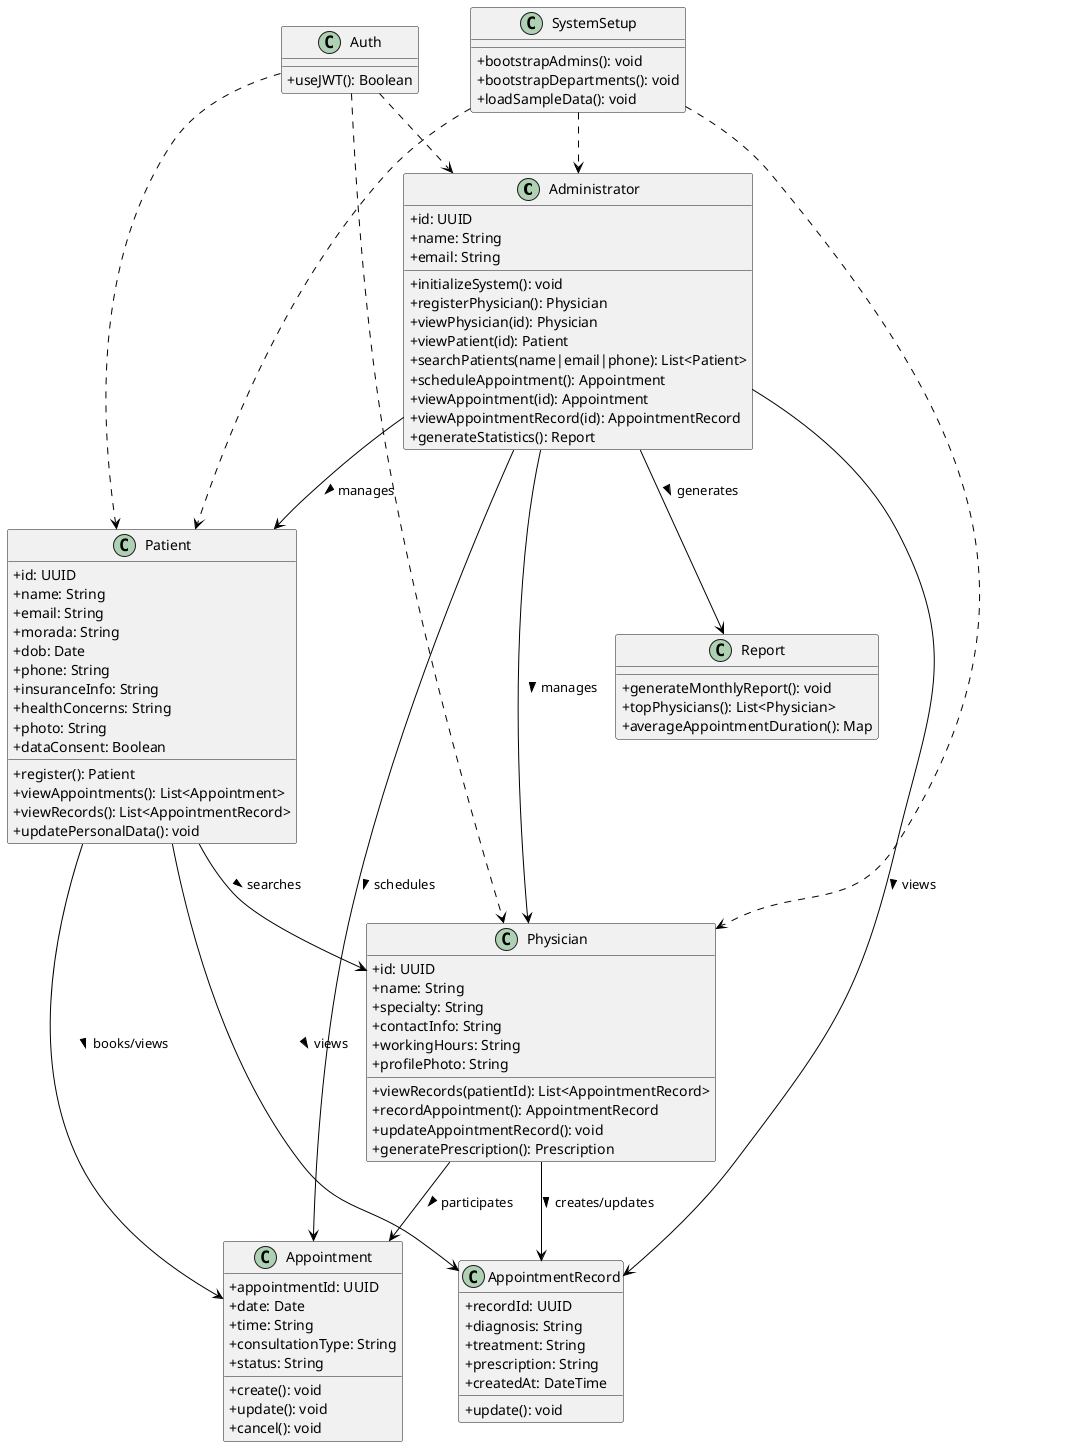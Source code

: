 @startuml
' Configurações visuais
skinparam classAttributeIconSize 0
skinparam classFontSize 14
skinparam ArrowColor Black

' Classes principais
class Administrator {
  +id: UUID
  +name: String
  +email: String
  +initializeSystem(): void
  +registerPhysician(): Physician
  +viewPhysician(id): Physician
  +viewPatient(id): Patient
  +searchPatients(name|email|phone): List<Patient>
  +scheduleAppointment(): Appointment
  +viewAppointment(id): Appointment
  +viewAppointmentRecord(id): AppointmentRecord
  +generateStatistics(): Report
}

class Physician {
  +id: UUID
  +name: String
  +specialty: String
  +contactInfo: String
  +workingHours: String
  +profilePhoto: String
  +viewRecords(patientId): List<AppointmentRecord>
  +recordAppointment(): AppointmentRecord
  +updateAppointmentRecord(): void
  +generatePrescription(): Prescription
}

class Patient {
  +id: UUID
  +name: String
  +email: String
  +morada: String
  +dob: Date
  +phone: String
  +insuranceInfo: String
  +healthConcerns: String
  +photo: String
  +dataConsent: Boolean
  +register(): Patient
  +viewAppointments(): List<Appointment>
  +viewRecords(): List<AppointmentRecord>
  +updatePersonalData(): void
}

class Appointment {
  +appointmentId: UUID
  +date: Date
  +time: String
  +consultationType: String
  +status: String
  +create(): void
  +update(): void
  +cancel(): void
}

class AppointmentRecord {
  +recordId: UUID
  +diagnosis: String
  +treatment: String
  +prescription: String
  +createdAt: DateTime
  +update(): void
}

class Report {
  +generateMonthlyReport(): void
  +topPhysicians(): List<Physician>
  +averageAppointmentDuration(): Map
}

class SystemSetup {
  +bootstrapAdmins(): void
  +bootstrapDepartments(): void
  +loadSampleData(): void
}

class Auth {
  +useJWT(): Boolean
}

' Relacionamentos
Administrator --> Physician : manages >
Administrator --> Patient : manages >
Administrator --> Appointment : schedules >
Administrator --> AppointmentRecord : views >
Administrator --> Report : generates >
Physician --> AppointmentRecord : creates/updates >
Physician --> Appointment : participates >
Patient --> Appointment : books/views >
Patient --> AppointmentRecord : views >
Patient --> Physician : searches >

SystemSetup ..> Administrator
SystemSetup ..> Physician
SystemSetup ..> Patient

Auth ..> Administrator
Auth ..> Physician
Auth ..> Patient

@enduml
